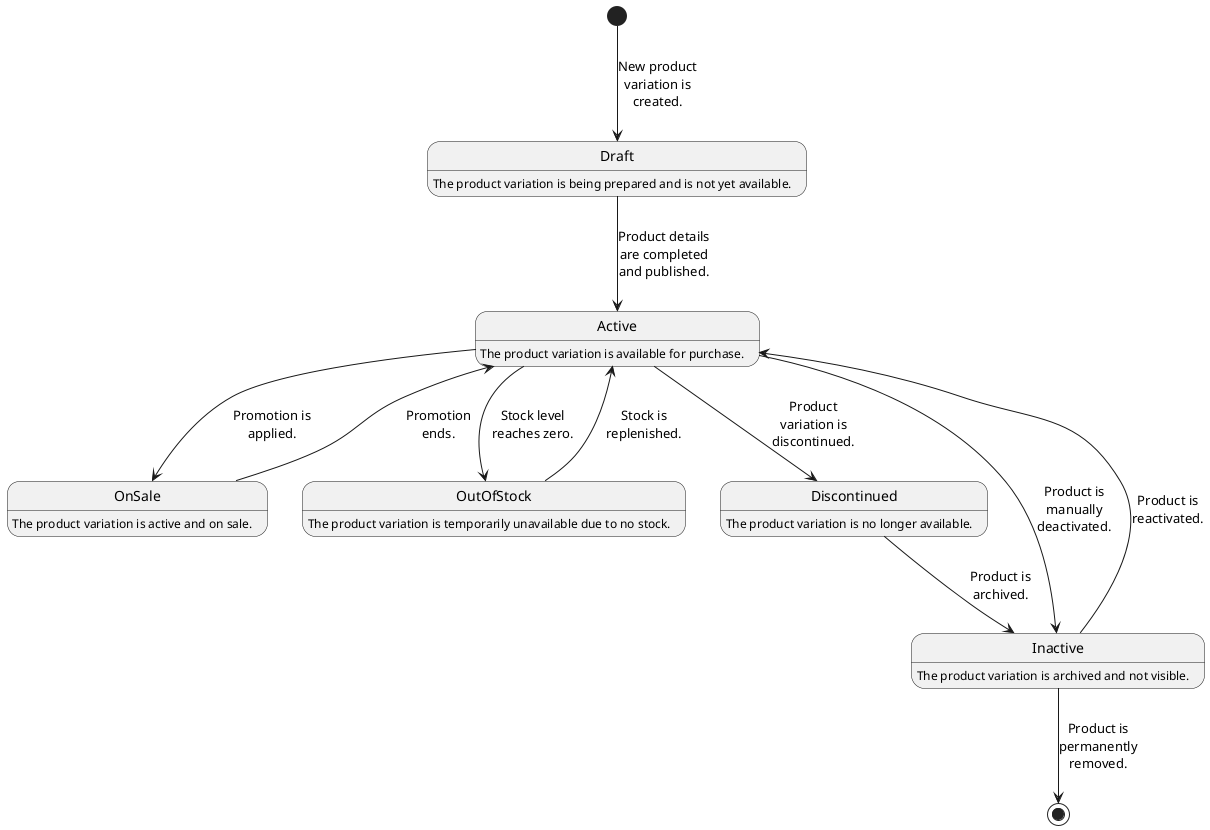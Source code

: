 @startuml Product
skinparam maxMessageSize 100
skinparam wrapWidth 400

[*] --> Draft : New product variation is created.

Draft : The product variation is being prepared and is not yet available.
Draft --> Active : Product details are completed and published.

Active : The product variation is available for purchase.
Active --> OnSale : Promotion is applied.

OnSale : The product variation is active and on sale.
OnSale --> Active : Promotion ends.

Active --> OutOfStock : Stock level reaches zero.

OutOfStock : The product variation is temporarily unavailable due to no stock.
OutOfStock --> Active : Stock is replenished.

Active --> Discontinued : Product variation is discontinued.

Discontinued : The product variation is no longer available.
Discontinued --> Inactive : Product is archived.

Active --> Inactive : Product is manually deactivated.

Inactive : The product variation is archived and not visible.
Inactive --> Active : Product is reactivated.

Inactive --> [*] : Product is permanently removed.

@enduml